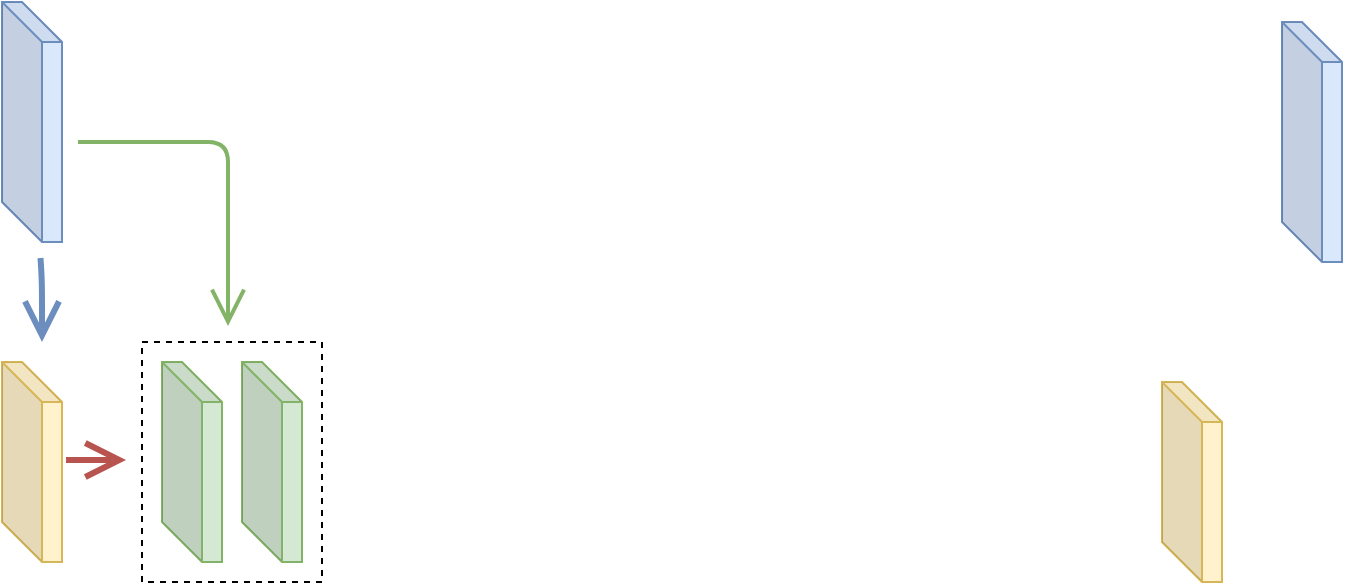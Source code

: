 <mxfile version="15.3.5" type="github">
  <diagram id="Ag_8VVEDBAMMKNga9vtT" name="Page-1">
    <mxGraphModel dx="1422" dy="762" grid="1" gridSize="10" guides="1" tooltips="1" connect="1" arrows="1" fold="1" page="1" pageScale="1" pageWidth="827" pageHeight="1169" math="0" shadow="0">
      <root>
        <mxCell id="0" />
        <mxCell id="1" parent="0" />
        <mxCell id="mckceinjxPftj8hPHc1k-8" value="" style="edgeStyle=none;rounded=1;orthogonalLoop=1;jettySize=auto;html=1;endArrow=open;startSize=14;endSize=14;sourcePerimeterSpacing=8;targetPerimeterSpacing=8;strokeColor=#82b366;fillColor=#d5e8d4;strokeWidth=2;" edge="1" parent="1">
          <mxGeometry relative="1" as="geometry">
            <mxPoint x="98" y="120" as="sourcePoint" />
            <mxPoint x="173" y="212" as="targetPoint" />
            <Array as="points">
              <mxPoint x="173" y="120" />
            </Array>
          </mxGeometry>
        </mxCell>
        <mxCell id="mckceinjxPftj8hPHc1k-9" value="" style="edgeStyle=none;rounded=1;orthogonalLoop=1;jettySize=auto;html=1;endArrow=open;startSize=14;endSize=14;sourcePerimeterSpacing=8;targetPerimeterSpacing=8;strokeColor=#6c8ebf;fillColor=#dae8fc;strokeWidth=3;" edge="1" parent="1" source="KgxsG9EjSWyr2eloJQbw-3">
          <mxGeometry relative="1" as="geometry">
            <mxPoint x="80" y="220" as="targetPoint" />
            <Array as="points">
              <mxPoint x="80" y="190" />
            </Array>
          </mxGeometry>
        </mxCell>
        <mxCell id="KgxsG9EjSWyr2eloJQbw-3" value="" style="shape=cube;whiteSpace=wrap;html=1;boundedLbl=1;backgroundOutline=1;darkOpacity=0.05;darkOpacity2=0.1;fillColor=#dae8fc;strokeColor=#6c8ebf;" parent="1" vertex="1">
          <mxGeometry x="60" y="50" width="30" height="120" as="geometry" />
        </mxCell>
        <mxCell id="mckceinjxPftj8hPHc1k-10" value="" style="edgeStyle=none;rounded=1;orthogonalLoop=1;jettySize=auto;html=1;endArrow=open;startSize=14;endSize=14;sourcePerimeterSpacing=8;targetPerimeterSpacing=8;strokeColor=#b85450;strokeWidth=3;fillColor=#f8cecc;exitX=1.067;exitY=0.49;exitDx=0;exitDy=0;exitPerimeter=0;" edge="1" parent="1" source="KgxsG9EjSWyr2eloJQbw-4">
          <mxGeometry relative="1" as="geometry">
            <mxPoint x="122" y="279" as="targetPoint" />
          </mxGeometry>
        </mxCell>
        <mxCell id="KgxsG9EjSWyr2eloJQbw-4" value="" style="shape=cube;whiteSpace=wrap;html=1;boundedLbl=1;backgroundOutline=1;darkOpacity=0.05;darkOpacity2=0.1;fillColor=#fff2cc;strokeColor=#d6b656;" parent="1" vertex="1">
          <mxGeometry x="60" y="230" width="30" height="100" as="geometry" />
        </mxCell>
        <mxCell id="mckceinjxPftj8hPHc1k-3" value="" style="shape=cube;whiteSpace=wrap;html=1;boundedLbl=1;backgroundOutline=1;darkOpacity=0.05;darkOpacity2=0.1;fillColor=#dae8fc;strokeColor=#6c8ebf;" vertex="1" parent="1">
          <mxGeometry x="700" y="60" width="30" height="120" as="geometry" />
        </mxCell>
        <mxCell id="mckceinjxPftj8hPHc1k-4" value="" style="shape=cube;whiteSpace=wrap;html=1;boundedLbl=1;backgroundOutline=1;darkOpacity=0.05;darkOpacity2=0.1;fillColor=#fff2cc;strokeColor=#d6b656;" vertex="1" parent="1">
          <mxGeometry x="640" y="240" width="30" height="100" as="geometry" />
        </mxCell>
        <mxCell id="mckceinjxPftj8hPHc1k-5" value="" style="shape=cube;whiteSpace=wrap;html=1;boundedLbl=1;backgroundOutline=1;darkOpacity=0.05;darkOpacity2=0.1;fillColor=#d5e8d4;strokeColor=#82b366;" vertex="1" parent="1">
          <mxGeometry x="140" y="230" width="30" height="100" as="geometry" />
        </mxCell>
        <mxCell id="mckceinjxPftj8hPHc1k-6" value="" style="shape=cube;whiteSpace=wrap;html=1;boundedLbl=1;backgroundOutline=1;darkOpacity=0.05;darkOpacity2=0.1;fillColor=#d5e8d4;strokeColor=#82b366;" vertex="1" parent="1">
          <mxGeometry x="180" y="230" width="30" height="100" as="geometry" />
        </mxCell>
        <mxCell id="mckceinjxPftj8hPHc1k-7" value="" style="rounded=0;whiteSpace=wrap;html=1;hachureGap=4;pointerEvents=0;shadow=0;glass=0;sketch=0;fillStyle=auto;fillColor=none;dashed=1;" vertex="1" parent="1">
          <mxGeometry x="130" y="220" width="90" height="120" as="geometry" />
        </mxCell>
      </root>
    </mxGraphModel>
  </diagram>
</mxfile>
